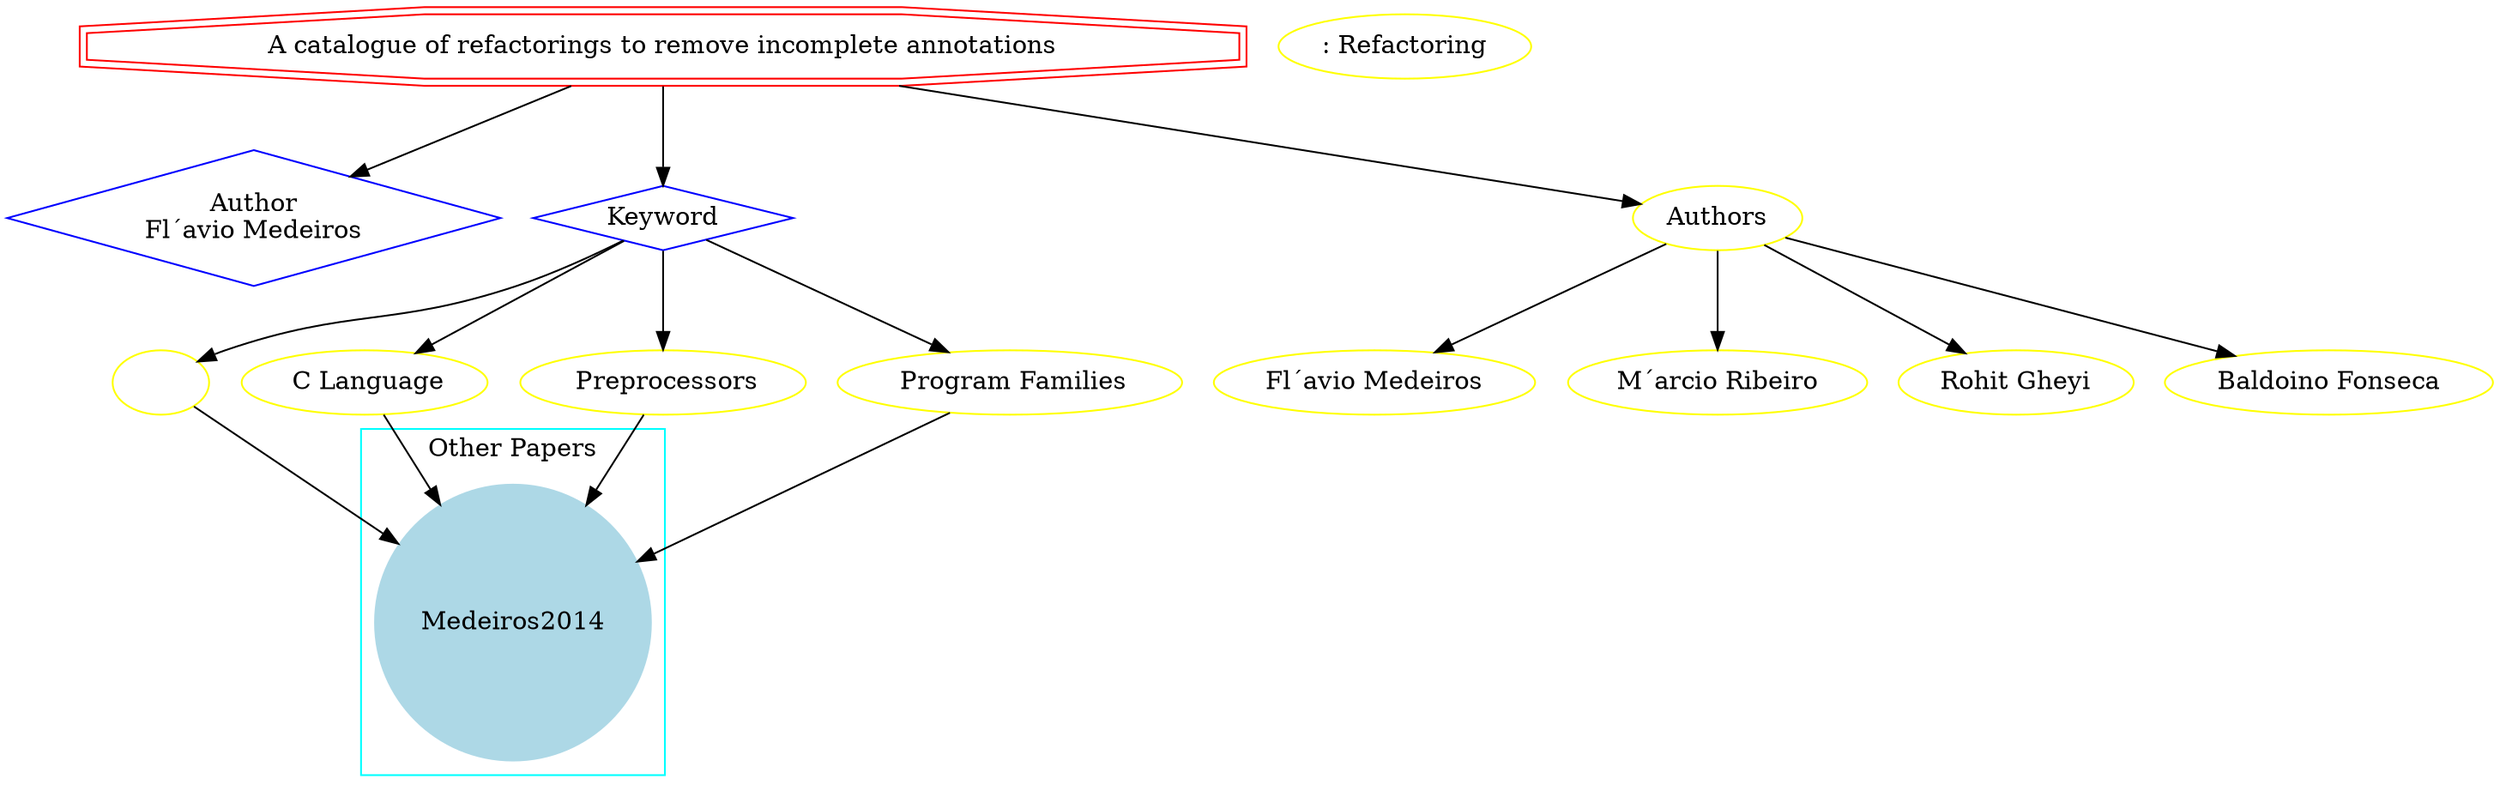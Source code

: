 strict digraph mind_map91 {
	node [color=red shape=doubleoctagon]
	"A catalogue of refactorings to remove incomplete annotations"
	node [color=blue shape=diamond]
	"Author
Fl´avio Medeiros"
	Keyword
	"A catalogue of refactorings to remove incomplete annotations" -> "Author
Fl´avio Medeiros"
	"A catalogue of refactorings to remove incomplete annotations" -> Keyword
	node [color=yellow shape=ellipse]
	": Refactoring"
	Keyword -> "":" Refactoring"
	" C Language"
	Keyword -> " C Language"
	" Preprocessors"
	Keyword -> " Preprocessors"
	" Program Families"
	Keyword -> " Program Families"
	subgraph cluster_0 {
		node [style=filled]
		node [color=lightblue shape=circle]
		label="Other Papers"
		color=cyan
		Medeiros2014
	}
	"":" Refactoring" -> Medeiros2014
	" C Language" -> Medeiros2014
	" Preprocessors" -> Medeiros2014
	" Program Families" -> Medeiros2014
	"A catalogue of refactorings to remove incomplete annotations" -> Authors
	Authors -> "Fl´avio Medeiros"
	Authors -> "M´arcio Ribeiro"
	Authors -> "Rohit Gheyi"
	Authors -> "Baldoino Fonseca"
}
